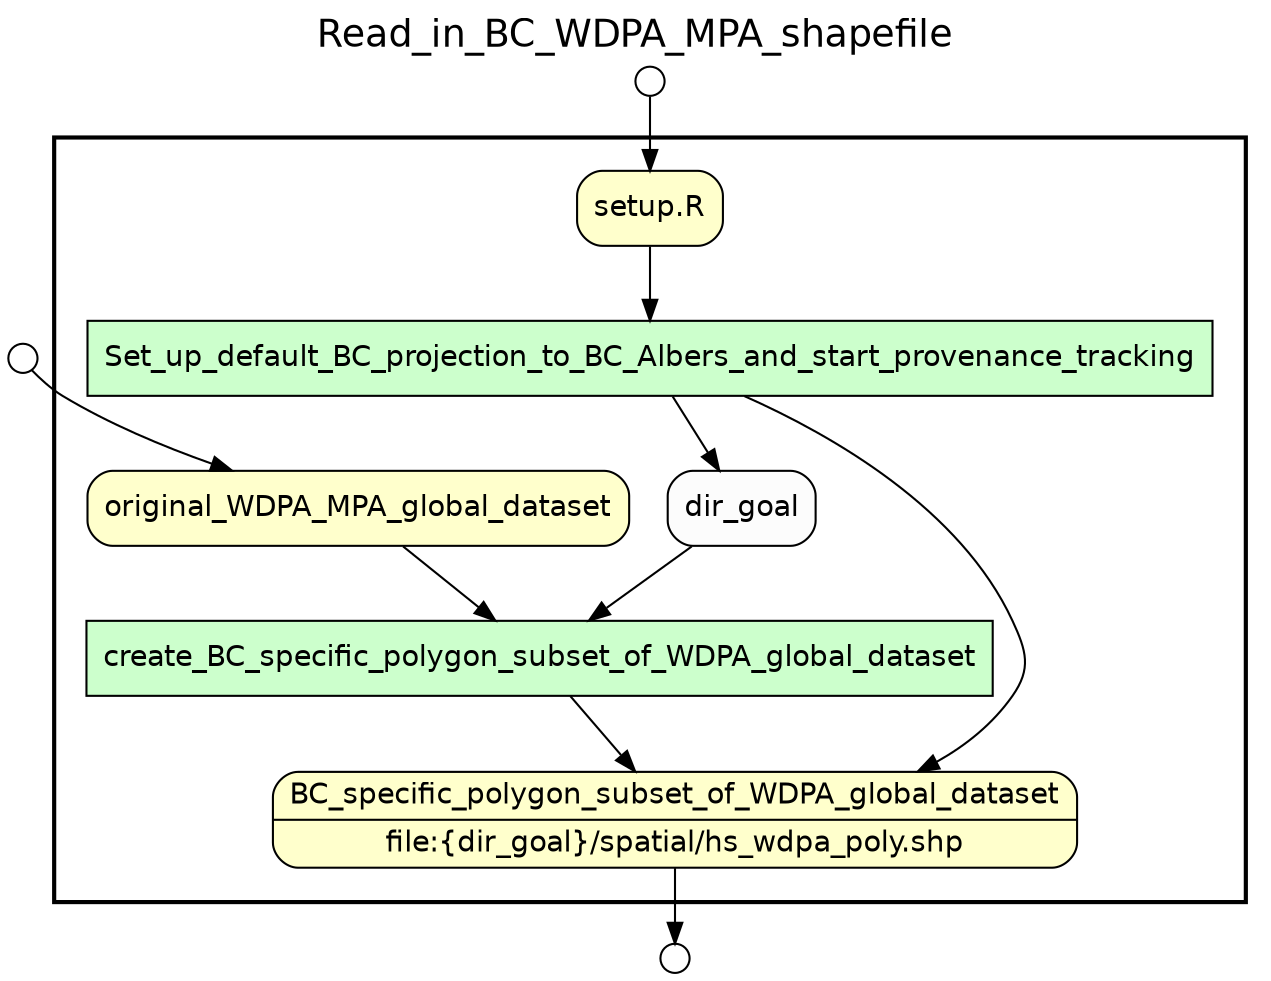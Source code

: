
/* Start of top-level graph */
digraph Workflow {
rankdir=TB

/* Title for graph */
fontname=Helvetica; fontsize=18; labelloc=t
label=Read_in_BC_WDPA_MPA_shapefile

/* Start of double cluster for drawing box around nodes in workflow */
subgraph cluster_workflow_box_outer { label=""; color=black; penwidth=2
subgraph cluster_workflow_box_inner { label=""; penwidth=0

/* Style for nodes representing atomic programs in workflow */
node[shape=box style=filled fillcolor="#CCFFCC" peripheries=1 fontname=Helvetica]

/* Nodes representing atomic programs in workflow */
Set_up_default_BC_projection_to_BC_Albers_and_start_provenance_tracking
create_BC_specific_polygon_subset_of_WDPA_global_dataset

/* Style for nodes representing non-parameter data channels in workflow */
node[shape=box style="rounded,filled" fillcolor="#FFFFCC" peripheries=1 fontname=Helvetica]

/* Nodes for non-parameter data channels in workflow */
BC_specific_polygon_subset_of_WDPA_global_dataset [shape=record rankdir=LR label="{<f0> BC_specific_polygon_subset_of_WDPA_global_dataset |<f1> file\:\{dir_goal\}/spatial/hs_wdpa_poly.shp}"];
"setup.R"
original_WDPA_MPA_global_dataset

/* Style for nodes representing parameter channels in workflow */
node[shape=box style="rounded,filled" fillcolor="#FCFCFC" peripheries=1 fontname=Helvetica]

/* Nodes representing parameter channels in workflow */
dir_goal

/* Edges representing connections between programs and channels */
Set_up_default_BC_projection_to_BC_Albers_and_start_provenance_tracking -> dir_goal
Set_up_default_BC_projection_to_BC_Albers_and_start_provenance_tracking -> BC_specific_polygon_subset_of_WDPA_global_dataset
"setup.R" -> Set_up_default_BC_projection_to_BC_Albers_and_start_provenance_tracking
create_BC_specific_polygon_subset_of_WDPA_global_dataset -> BC_specific_polygon_subset_of_WDPA_global_dataset
original_WDPA_MPA_global_dataset -> create_BC_specific_polygon_subset_of_WDPA_global_dataset
dir_goal -> create_BC_specific_polygon_subset_of_WDPA_global_dataset

/* End of double cluster for drawing box around nodes in workflow */
}}

/* Style for nodes representing workflow input ports */
node[shape=circle style="rounded,filled" fillcolor="#FFFFFF" peripheries=1 fontname=Helvetica width=0.2]

/* Nodes representing workflow input ports */
"setup.R_input_port" [label=""]
original_WDPA_MPA_global_dataset_input_port [label=""]

/* Style for nodes representing workflow output ports */
node[shape=circle style="rounded,filled" fillcolor="#FFFFFF" peripheries=1 fontname=Helvetica width=0.2]

/* Nodes representing workflow output ports */
BC_specific_polygon_subset_of_WDPA_global_dataset_output_port [label=""]

/* Edges from input ports to channels */
"setup.R_input_port" -> "setup.R"
original_WDPA_MPA_global_dataset_input_port -> original_WDPA_MPA_global_dataset

/* Edges from channels to output ports */
BC_specific_polygon_subset_of_WDPA_global_dataset -> BC_specific_polygon_subset_of_WDPA_global_dataset_output_port

/* End of top-level graph */
}
